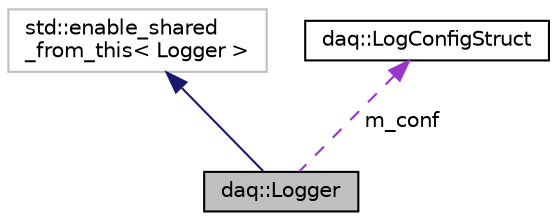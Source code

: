 digraph "daq::Logger"
{
  edge [fontname="Helvetica",fontsize="10",labelfontname="Helvetica",labelfontsize="10"];
  node [fontname="Helvetica",fontsize="10",shape=record];
  Node3 [label="daq::Logger",height=0.2,width=0.4,color="black", fillcolor="grey75", style="filled", fontcolor="black"];
  Node4 -> Node3 [dir="back",color="midnightblue",fontsize="10",style="solid",fontname="Helvetica"];
  Node4 [label="std::enable_shared\l_from_this\< Logger \>",height=0.2,width=0.4,color="grey75", fillcolor="white", style="filled"];
  Node5 -> Node3 [dir="back",color="darkorchid3",fontsize="10",style="dashed",label=" m_conf" ,fontname="Helvetica"];
  Node5 [label="daq::LogConfigStruct",height=0.2,width=0.4,color="black", fillcolor="white", style="filled",URL="$structdaq_1_1LogConfigStruct.html",tooltip="配置log的结构体，包含所有能够配置的选项 "];
}
